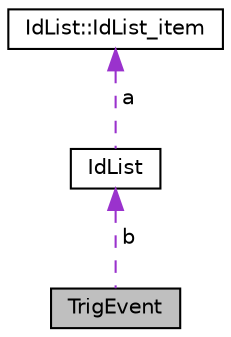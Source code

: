 digraph "TrigEvent"
{
  edge [fontname="Helvetica",fontsize="10",labelfontname="Helvetica",labelfontsize="10"];
  node [fontname="Helvetica",fontsize="10",shape=record];
  Node1 [label="TrigEvent",height=0.2,width=0.4,color="black", fillcolor="grey75", style="filled", fontcolor="black"];
  Node2 -> Node1 [dir="back",color="darkorchid3",fontsize="10",style="dashed",label=" b" ];
  Node2 [label="IdList",height=0.2,width=0.4,color="black", fillcolor="white", style="filled",URL="$struct_id_list.html"];
  Node3 -> Node2 [dir="back",color="darkorchid3",fontsize="10",style="dashed",label=" a" ];
  Node3 [label="IdList::IdList_item",height=0.2,width=0.4,color="black", fillcolor="white", style="filled",URL="$struct_id_list_1_1_id_list__item.html"];
}
